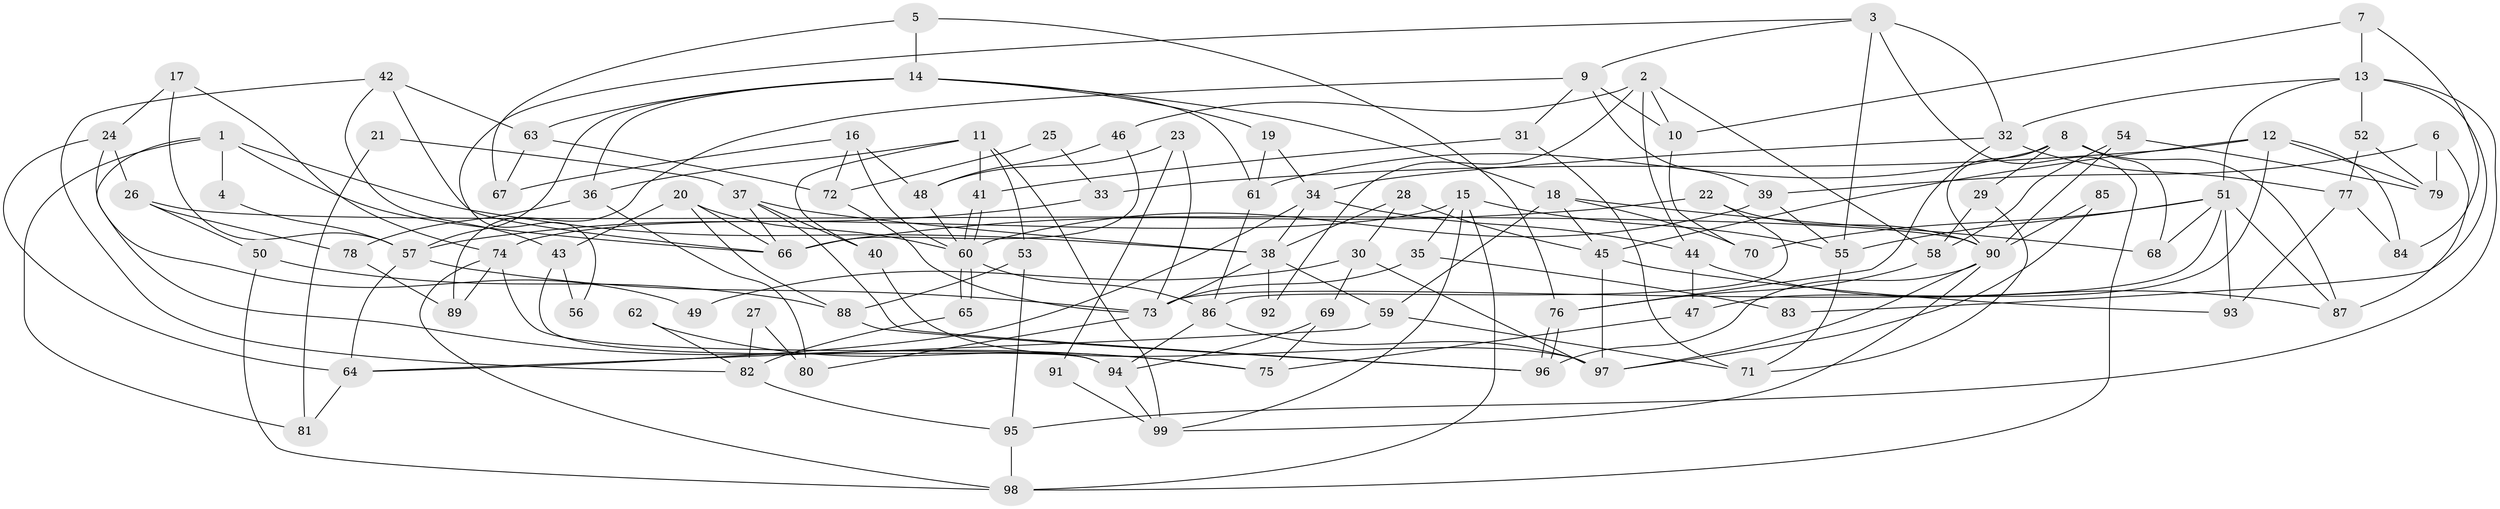 // coarse degree distribution, {9: 0.04411764705882353, 5: 0.16176470588235295, 7: 0.08823529411764706, 2: 0.10294117647058823, 3: 0.25, 6: 0.10294117647058823, 8: 0.04411764705882353, 4: 0.16176470588235295, 11: 0.029411764705882353, 1: 0.014705882352941176}
// Generated by graph-tools (version 1.1) at 2025/52/02/27/25 19:52:09]
// undirected, 99 vertices, 198 edges
graph export_dot {
graph [start="1"]
  node [color=gray90,style=filled];
  1;
  2;
  3;
  4;
  5;
  6;
  7;
  8;
  9;
  10;
  11;
  12;
  13;
  14;
  15;
  16;
  17;
  18;
  19;
  20;
  21;
  22;
  23;
  24;
  25;
  26;
  27;
  28;
  29;
  30;
  31;
  32;
  33;
  34;
  35;
  36;
  37;
  38;
  39;
  40;
  41;
  42;
  43;
  44;
  45;
  46;
  47;
  48;
  49;
  50;
  51;
  52;
  53;
  54;
  55;
  56;
  57;
  58;
  59;
  60;
  61;
  62;
  63;
  64;
  65;
  66;
  67;
  68;
  69;
  70;
  71;
  72;
  73;
  74;
  75;
  76;
  77;
  78;
  79;
  80;
  81;
  82;
  83;
  84;
  85;
  86;
  87;
  88;
  89;
  90;
  91;
  92;
  93;
  94;
  95;
  96;
  97;
  98;
  99;
  1 -- 66;
  1 -- 38;
  1 -- 4;
  1 -- 75;
  1 -- 81;
  2 -- 58;
  2 -- 10;
  2 -- 44;
  2 -- 46;
  2 -- 92;
  3 -- 55;
  3 -- 32;
  3 -- 9;
  3 -- 56;
  3 -- 98;
  4 -- 57;
  5 -- 14;
  5 -- 76;
  5 -- 67;
  6 -- 39;
  6 -- 87;
  6 -- 79;
  7 -- 13;
  7 -- 84;
  7 -- 10;
  8 -- 68;
  8 -- 90;
  8 -- 29;
  8 -- 61;
  8 -- 87;
  9 -- 10;
  9 -- 31;
  9 -- 39;
  9 -- 89;
  10 -- 70;
  11 -- 40;
  11 -- 99;
  11 -- 36;
  11 -- 41;
  11 -- 53;
  12 -- 45;
  12 -- 79;
  12 -- 33;
  12 -- 47;
  12 -- 84;
  13 -- 32;
  13 -- 51;
  13 -- 52;
  13 -- 83;
  13 -- 95;
  14 -- 61;
  14 -- 63;
  14 -- 18;
  14 -- 19;
  14 -- 36;
  14 -- 57;
  15 -- 98;
  15 -- 74;
  15 -- 35;
  15 -- 55;
  15 -- 99;
  16 -- 60;
  16 -- 72;
  16 -- 48;
  16 -- 67;
  17 -- 74;
  17 -- 24;
  17 -- 57;
  18 -- 59;
  18 -- 45;
  18 -- 68;
  18 -- 70;
  19 -- 34;
  19 -- 61;
  20 -- 66;
  20 -- 60;
  20 -- 43;
  20 -- 88;
  21 -- 81;
  21 -- 37;
  22 -- 66;
  22 -- 86;
  22 -- 90;
  23 -- 48;
  23 -- 73;
  23 -- 91;
  24 -- 64;
  24 -- 26;
  24 -- 49;
  25 -- 72;
  25 -- 33;
  26 -- 90;
  26 -- 50;
  26 -- 78;
  27 -- 82;
  27 -- 80;
  28 -- 45;
  28 -- 38;
  28 -- 30;
  29 -- 71;
  29 -- 58;
  30 -- 97;
  30 -- 49;
  30 -- 69;
  31 -- 41;
  31 -- 71;
  32 -- 34;
  32 -- 76;
  32 -- 77;
  33 -- 57;
  34 -- 38;
  34 -- 44;
  34 -- 64;
  35 -- 73;
  35 -- 83;
  36 -- 78;
  36 -- 80;
  37 -- 38;
  37 -- 96;
  37 -- 40;
  37 -- 66;
  38 -- 59;
  38 -- 73;
  38 -- 92;
  39 -- 60;
  39 -- 55;
  40 -- 97;
  41 -- 60;
  41 -- 60;
  42 -- 66;
  42 -- 43;
  42 -- 63;
  42 -- 82;
  43 -- 94;
  43 -- 56;
  44 -- 47;
  44 -- 87;
  45 -- 97;
  45 -- 93;
  46 -- 48;
  46 -- 66;
  47 -- 75;
  48 -- 60;
  50 -- 98;
  50 -- 88;
  51 -- 55;
  51 -- 87;
  51 -- 68;
  51 -- 70;
  51 -- 73;
  51 -- 93;
  52 -- 77;
  52 -- 79;
  53 -- 95;
  53 -- 88;
  54 -- 79;
  54 -- 90;
  54 -- 58;
  55 -- 71;
  57 -- 64;
  57 -- 73;
  58 -- 76;
  59 -- 64;
  59 -- 71;
  60 -- 65;
  60 -- 65;
  60 -- 86;
  61 -- 86;
  62 -- 75;
  62 -- 82;
  63 -- 67;
  63 -- 72;
  64 -- 81;
  65 -- 82;
  69 -- 94;
  69 -- 75;
  72 -- 73;
  73 -- 80;
  74 -- 89;
  74 -- 94;
  74 -- 98;
  76 -- 96;
  76 -- 96;
  77 -- 93;
  77 -- 84;
  78 -- 89;
  82 -- 95;
  85 -- 97;
  85 -- 90;
  86 -- 94;
  86 -- 97;
  88 -- 96;
  90 -- 96;
  90 -- 97;
  90 -- 99;
  91 -- 99;
  94 -- 99;
  95 -- 98;
}
